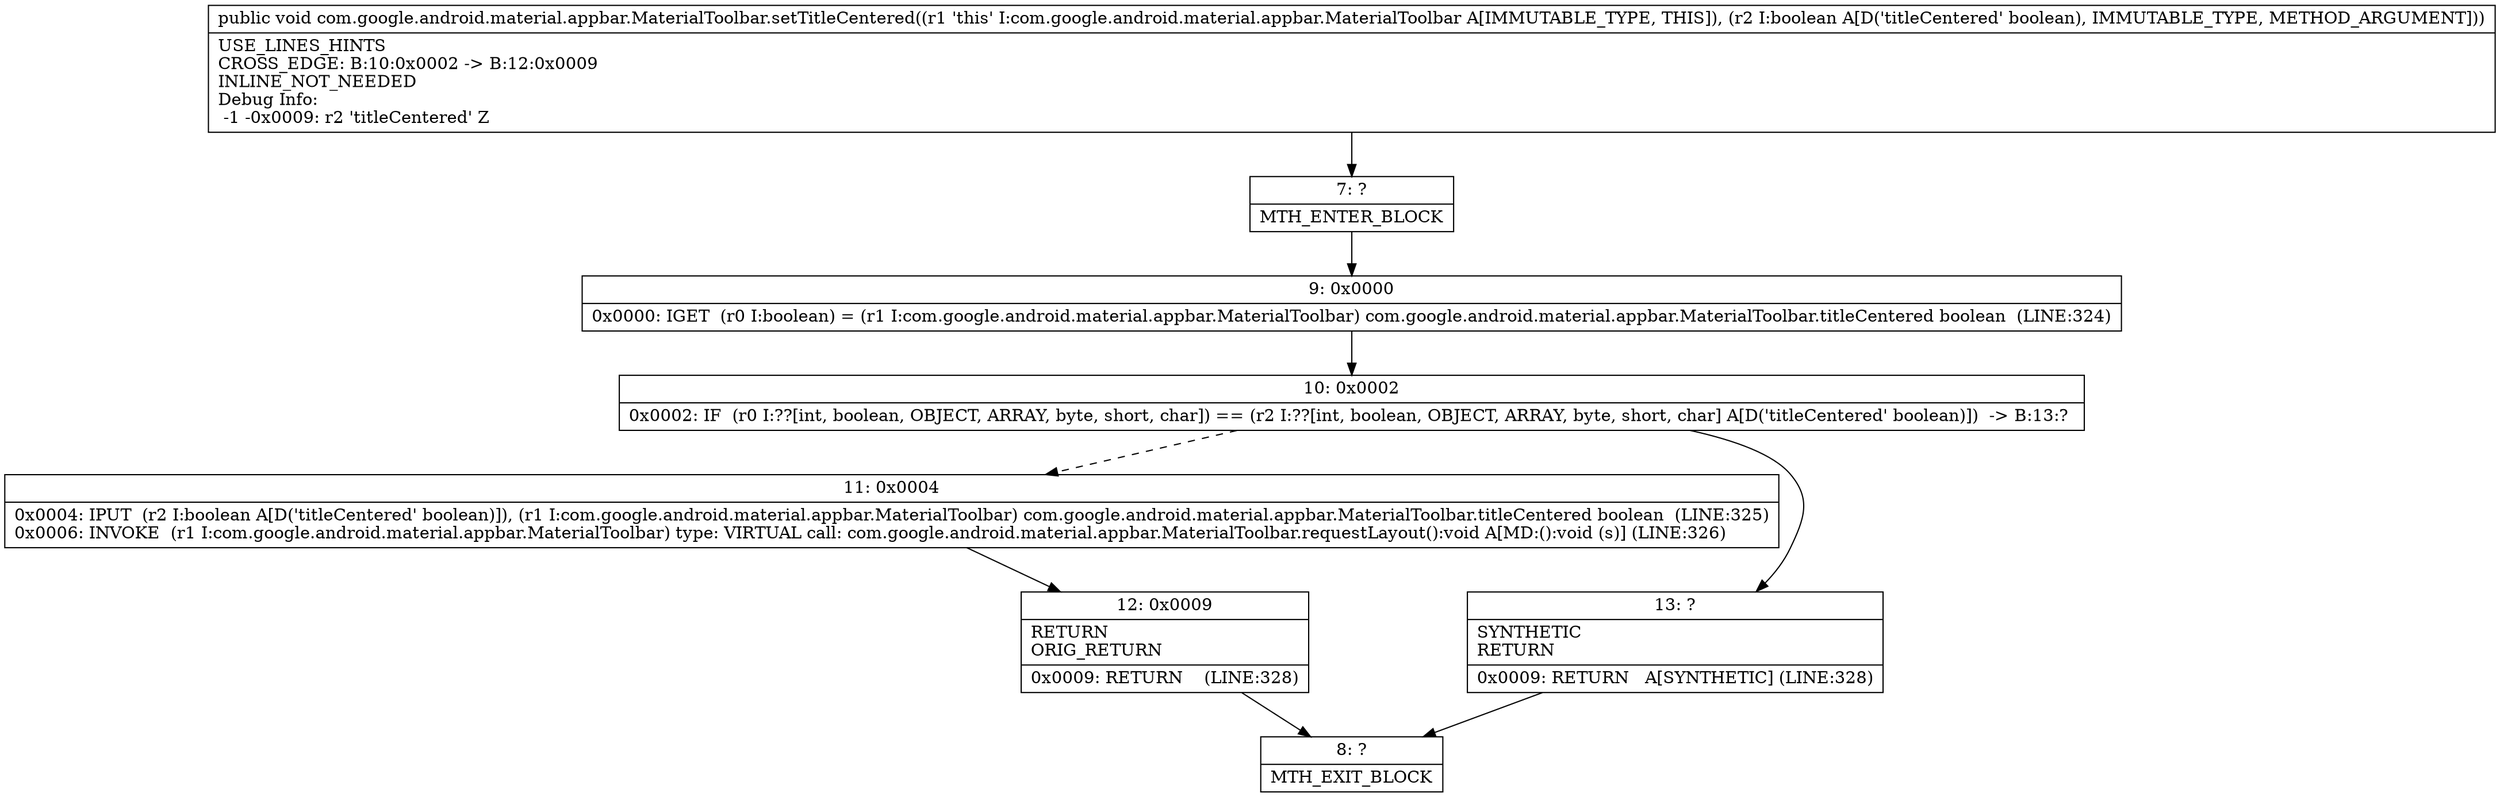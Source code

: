 digraph "CFG forcom.google.android.material.appbar.MaterialToolbar.setTitleCentered(Z)V" {
Node_7 [shape=record,label="{7\:\ ?|MTH_ENTER_BLOCK\l}"];
Node_9 [shape=record,label="{9\:\ 0x0000|0x0000: IGET  (r0 I:boolean) = (r1 I:com.google.android.material.appbar.MaterialToolbar) com.google.android.material.appbar.MaterialToolbar.titleCentered boolean  (LINE:324)\l}"];
Node_10 [shape=record,label="{10\:\ 0x0002|0x0002: IF  (r0 I:??[int, boolean, OBJECT, ARRAY, byte, short, char]) == (r2 I:??[int, boolean, OBJECT, ARRAY, byte, short, char] A[D('titleCentered' boolean)])  \-\> B:13:? \l}"];
Node_11 [shape=record,label="{11\:\ 0x0004|0x0004: IPUT  (r2 I:boolean A[D('titleCentered' boolean)]), (r1 I:com.google.android.material.appbar.MaterialToolbar) com.google.android.material.appbar.MaterialToolbar.titleCentered boolean  (LINE:325)\l0x0006: INVOKE  (r1 I:com.google.android.material.appbar.MaterialToolbar) type: VIRTUAL call: com.google.android.material.appbar.MaterialToolbar.requestLayout():void A[MD:():void (s)] (LINE:326)\l}"];
Node_12 [shape=record,label="{12\:\ 0x0009|RETURN\lORIG_RETURN\l|0x0009: RETURN    (LINE:328)\l}"];
Node_8 [shape=record,label="{8\:\ ?|MTH_EXIT_BLOCK\l}"];
Node_13 [shape=record,label="{13\:\ ?|SYNTHETIC\lRETURN\l|0x0009: RETURN   A[SYNTHETIC] (LINE:328)\l}"];
MethodNode[shape=record,label="{public void com.google.android.material.appbar.MaterialToolbar.setTitleCentered((r1 'this' I:com.google.android.material.appbar.MaterialToolbar A[IMMUTABLE_TYPE, THIS]), (r2 I:boolean A[D('titleCentered' boolean), IMMUTABLE_TYPE, METHOD_ARGUMENT]))  | USE_LINES_HINTS\lCROSS_EDGE: B:10:0x0002 \-\> B:12:0x0009\lINLINE_NOT_NEEDED\lDebug Info:\l  \-1 \-0x0009: r2 'titleCentered' Z\l}"];
MethodNode -> Node_7;Node_7 -> Node_9;
Node_9 -> Node_10;
Node_10 -> Node_11[style=dashed];
Node_10 -> Node_13;
Node_11 -> Node_12;
Node_12 -> Node_8;
Node_13 -> Node_8;
}

